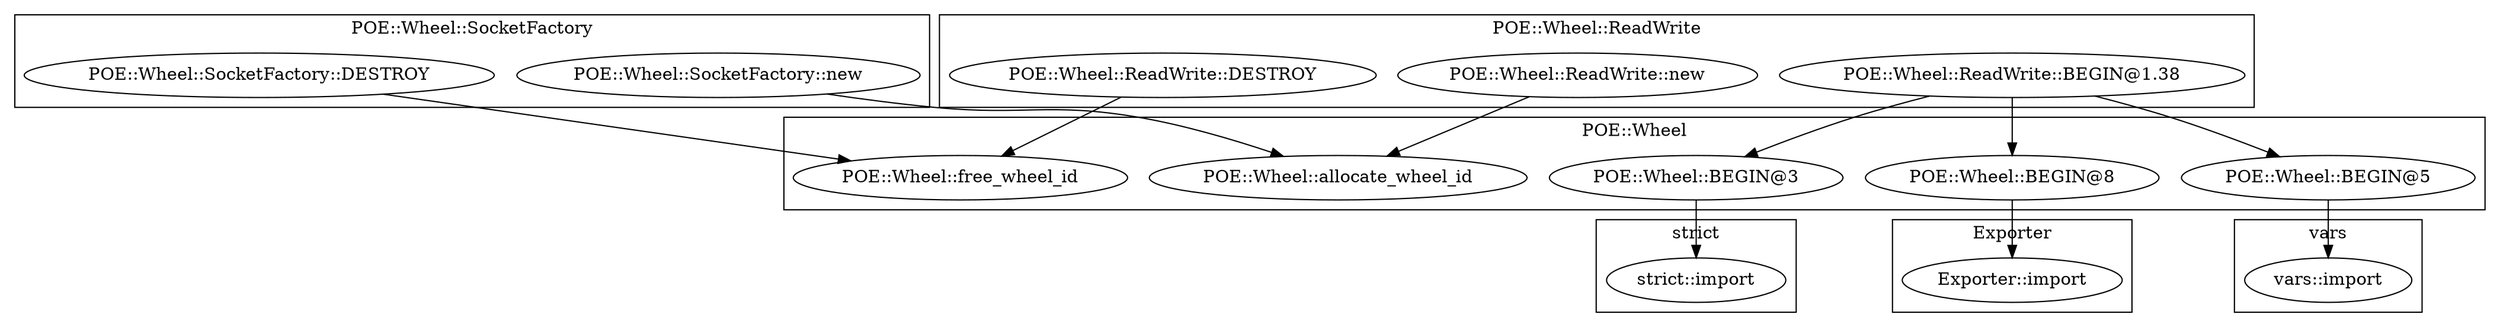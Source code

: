 digraph {
graph [overlap=false]
subgraph cluster_POE_Wheel_SocketFactory {
	label="POE::Wheel::SocketFactory";
	"POE::Wheel::SocketFactory::new";
	"POE::Wheel::SocketFactory::DESTROY";
}
subgraph cluster_POE_Wheel {
	label="POE::Wheel";
	"POE::Wheel::BEGIN@3";
	"POE::Wheel::BEGIN@8";
	"POE::Wheel::allocate_wheel_id";
	"POE::Wheel::free_wheel_id";
	"POE::Wheel::BEGIN@5";
}
subgraph cluster_vars {
	label="vars";
	"vars::import";
}
subgraph cluster_POE_Wheel_ReadWrite {
	label="POE::Wheel::ReadWrite";
	"POE::Wheel::ReadWrite::new";
	"POE::Wheel::ReadWrite::BEGIN@1.38";
	"POE::Wheel::ReadWrite::DESTROY";
}
subgraph cluster_strict {
	label="strict";
	"strict::import";
}
subgraph cluster_Exporter {
	label="Exporter";
	"Exporter::import";
}
"POE::Wheel::BEGIN@3" -> "strict::import";
"POE::Wheel::SocketFactory::DESTROY" -> "POE::Wheel::free_wheel_id";
"POE::Wheel::ReadWrite::DESTROY" -> "POE::Wheel::free_wheel_id";
"POE::Wheel::ReadWrite::new" -> "POE::Wheel::allocate_wheel_id";
"POE::Wheel::SocketFactory::new" -> "POE::Wheel::allocate_wheel_id";
"POE::Wheel::ReadWrite::BEGIN@1.38" -> "POE::Wheel::BEGIN@3";
"POE::Wheel::ReadWrite::BEGIN@1.38" -> "POE::Wheel::BEGIN@5";
"POE::Wheel::BEGIN@5" -> "vars::import";
"POE::Wheel::BEGIN@8" -> "Exporter::import";
"POE::Wheel::ReadWrite::BEGIN@1.38" -> "POE::Wheel::BEGIN@8";
}
